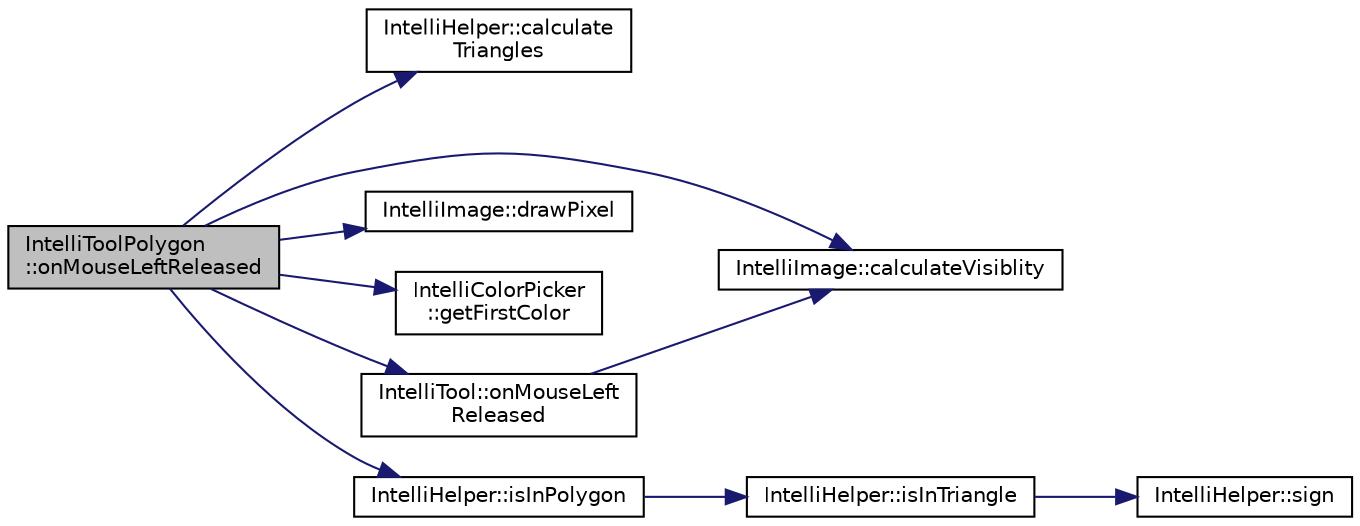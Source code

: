 digraph "IntelliToolPolygon::onMouseLeftReleased"
{
 // LATEX_PDF_SIZE
  edge [fontname="Helvetica",fontsize="10",labelfontname="Helvetica",labelfontsize="10"];
  node [fontname="Helvetica",fontsize="10",shape=record];
  rankdir="LR";
  Node1 [label="IntelliToolPolygon\l::onMouseLeftReleased",height=0.2,width=0.4,color="black", fillcolor="grey75", style="filled", fontcolor="black",tooltip="A function managing the left click Released of a Mouse. Call this in child classes!"];
  Node1 -> Node2 [color="midnightblue",fontsize="10",style="solid",fontname="Helvetica"];
  Node2 [label="IntelliHelper::calculate\lTriangles",height=0.2,width=0.4,color="black", fillcolor="white", style="filled",URL="$namespace_intelli_helper.html#a214dc3624ba4562a03dc922e3dd7b617",tooltip="A function to split a polygon in its spanning traingles by using Meisters Theorem of graph theory by ..."];
  Node1 -> Node3 [color="midnightblue",fontsize="10",style="solid",fontname="Helvetica"];
  Node3 [label="IntelliImage::calculateVisiblity",height=0.2,width=0.4,color="black", fillcolor="white", style="filled",URL="$class_intelli_image.html#aebbced93f4744fad81b7f141b21f4ab2",tooltip="An abstract function that calculates the visiblity of the Image data if needed."];
  Node1 -> Node4 [color="midnightblue",fontsize="10",style="solid",fontname="Helvetica"];
  Node4 [label="IntelliImage::drawPixel",height=0.2,width=0.4,color="black", fillcolor="white", style="filled",URL="$class_intelli_image.html#af3c859f5c409e37051edfd9e9fbca056",tooltip="A funtcion used to draw a pixel on the Image with the given Color."];
  Node1 -> Node5 [color="midnightblue",fontsize="10",style="solid",fontname="Helvetica"];
  Node5 [label="IntelliColorPicker\l::getFirstColor",height=0.2,width=0.4,color="black", fillcolor="white", style="filled",URL="$class_intelli_color_picker.html#aae2eb27b928fe9388b9398b0556303b7",tooltip="A function to read the primary selected color."];
  Node1 -> Node6 [color="midnightblue",fontsize="10",style="solid",fontname="Helvetica"];
  Node6 [label="IntelliHelper::isInPolygon",height=0.2,width=0.4,color="black", fillcolor="white", style="filled",URL="$namespace_intelli_helper.html#a44d516b3e619e2a743e9c98dd75cf901",tooltip="A function to check if a point lies in a polygon by checking its spanning triangles."];
  Node6 -> Node7 [color="midnightblue",fontsize="10",style="solid",fontname="Helvetica"];
  Node7 [label="IntelliHelper::isInTriangle",height=0.2,width=0.4,color="black", fillcolor="white", style="filled",URL="$namespace_intelli_helper.html#a9fcfe72f00e870be4a8ab9f2e17483c9",tooltip="A function to check if a given point is in a triangle."];
  Node7 -> Node8 [color="midnightblue",fontsize="10",style="solid",fontname="Helvetica"];
  Node8 [label="IntelliHelper::sign",height=0.2,width=0.4,color="black", fillcolor="white", style="filled",URL="$namespace_intelli_helper.html#afdd9fe78cc5d21b59642910220768149",tooltip="A function to get the 2*area of a traingle, using its determinat."];
  Node1 -> Node9 [color="midnightblue",fontsize="10",style="solid",fontname="Helvetica"];
  Node9 [label="IntelliTool::onMouseLeft\lReleased",height=0.2,width=0.4,color="black", fillcolor="white", style="filled",URL="$class_intelli_tool.html#a906a2575c16c8a33cb2a5197f8d8cc5b",tooltip="A function managing the left click Released of a Mouse. Call this in child classes!"];
  Node9 -> Node3 [color="midnightblue",fontsize="10",style="solid",fontname="Helvetica"];
}
